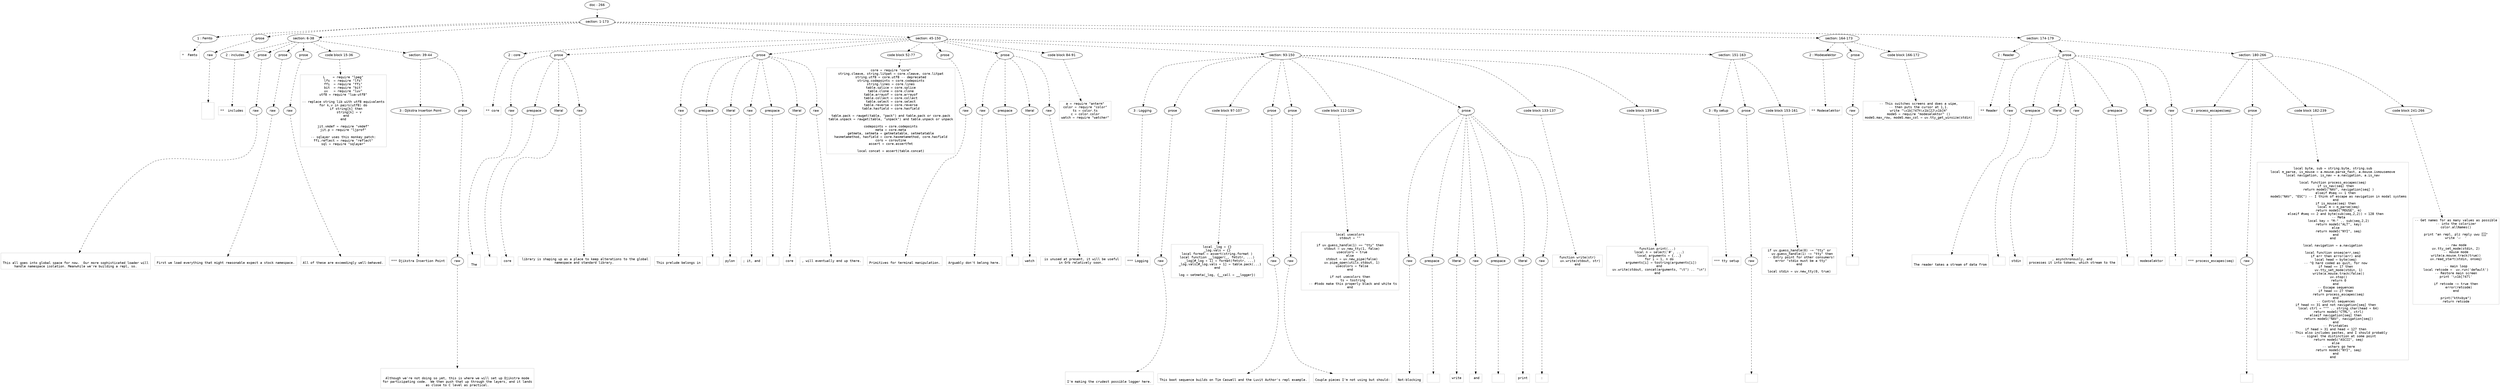digraph lpegNode {

node [fontname=Helvetica]
edge [style=dashed]

doc_0 [label="doc - 266"]


doc_0 -> { section_1}
{rank=same; section_1}

section_1 [label="section: 1-173"]


// END RANK doc_0

section_1 -> { header_2 prose_3 section_4 section_5 section_6 section_7}
{rank=same; header_2 prose_3 section_4 section_5 section_6 section_7}

header_2 [label="1 : Femto"]

prose_3 [label="prose"]

section_4 [label="section: 6-38"]

section_5 [label="section: 45-150"]

section_6 [label="section: 164-173"]

section_7 [label="section: 174-179"]


// END RANK section_1

header_2 -> leaf_8
leaf_8  [color=Gray,shape=rectangle,fontname=Inconsolata,label="*  Femto"]
// END RANK header_2

prose_3 -> { raw_9}
{rank=same; raw_9}

raw_9 [label="raw"]


// END RANK prose_3

raw_9 -> leaf_10
leaf_10  [color=Gray,shape=rectangle,fontname=Inconsolata,label="



"]
// END RANK raw_9

section_4 -> { header_11 prose_12 prose_13 prose_14 codeblock_15 section_16}
{rank=same; header_11 prose_12 prose_13 prose_14 codeblock_15 section_16}

header_11 [label="2 : includes"]

prose_12 [label="prose"]

prose_13 [label="prose"]

prose_14 [label="prose"]

codeblock_15 [label="code block 15-36"]

section_16 [label="section: 39-44"]


// END RANK section_4

header_11 -> leaf_17
leaf_17  [color=Gray,shape=rectangle,fontname=Inconsolata,label="**  includes"]
// END RANK header_11

prose_12 -> { raw_18}
{rank=same; raw_18}

raw_18 [label="raw"]


// END RANK prose_12

raw_18 -> leaf_19
leaf_19  [color=Gray,shape=rectangle,fontname=Inconsolata,label="

This all goes into global space for now.  Our more sophisticated loader will
handle namespace isolation. Meanwhile we're building a repl, so.
"]
// END RANK raw_18

prose_13 -> { raw_20}
{rank=same; raw_20}

raw_20 [label="raw"]


// END RANK prose_13

raw_20 -> leaf_21
leaf_21  [color=Gray,shape=rectangle,fontname=Inconsolata,label="
First we load everything that might reasonable expect a stock namespace.
"]
// END RANK raw_20

prose_14 -> { raw_22}
{rank=same; raw_22}

raw_22 [label="raw"]


// END RANK prose_14

raw_22 -> leaf_23
leaf_23  [color=Gray,shape=rectangle,fontname=Inconsolata,label="
All of these are exceedingly well-behaved.
"]
// END RANK raw_22

codeblock_15 -> leaf_24
leaf_24  [color=Gray,shape=rectangle,fontname=Inconsolata,label="L    = require \"lpeg\"
lfs  = require \"lfs\"
ffi  = require \"ffi\"
bit  = require \"bit\"
uv   = require \"luv\"
utf8 = require \"lua-utf8\"

-- replace string lib with utf8 equivalents
for k,v in pairs(utf8) do
   if string[k] then
      string[k] = v
   end
end

jit.vmdef = require \"vmdef\"
jit.p = require \"ljprof\"

-- sqlayer uses this monkey patch:
ffi.reflect = require \"reflect\"
sql = require \"sqlayer\""]
// END RANK codeblock_15

section_16 -> { header_25 prose_26}
{rank=same; header_25 prose_26}

header_25 [label="3 : Djikstra Insertion Point"]

prose_26 [label="prose"]


// END RANK section_16

header_25 -> leaf_27
leaf_27  [color=Gray,shape=rectangle,fontname=Inconsolata,label="*** Djikstra Insertion Point"]
// END RANK header_25

prose_26 -> { raw_28}
{rank=same; raw_28}

raw_28 [label="raw"]


// END RANK prose_26

raw_28 -> leaf_29
leaf_29  [color=Gray,shape=rectangle,fontname=Inconsolata,label="

Although we're not doing so yet, this is where we will set up Djikstra mode
for participating code.  We then push that up through the layers, and it lands
as close to C level as practical.
"]
// END RANK raw_28

section_5 -> { header_30 prose_31 prose_32 codeblock_33 prose_34 prose_35 codeblock_36 section_37 section_38}
{rank=same; header_30 prose_31 prose_32 codeblock_33 prose_34 prose_35 codeblock_36 section_37 section_38}

header_30 [label="2 : core"]

prose_31 [label="prose"]

prose_32 [label="prose"]

codeblock_33 [label="code block 52-77"]

prose_34 [label="prose"]

prose_35 [label="prose"]

codeblock_36 [label="code block 84-91"]

section_37 [label="section: 93-150"]

section_38 [label="section: 151-163"]


// END RANK section_5

header_30 -> leaf_39
leaf_39  [color=Gray,shape=rectangle,fontname=Inconsolata,label="** core"]
// END RANK header_30

prose_31 -> { raw_40 prespace_41 literal_42 raw_43}
{rank=same; raw_40 prespace_41 literal_42 raw_43}

raw_40 [label="raw"]

prespace_41 [label="prespace"]

literal_42 [label="literal"]

raw_43 [label="raw"]


// END RANK prose_31

raw_40 -> leaf_44
leaf_44  [color=Gray,shape=rectangle,fontname=Inconsolata,label="

The"]
// END RANK raw_40

prespace_41 -> leaf_45
leaf_45  [color=Gray,shape=rectangle,fontname=Inconsolata,label=" "]
// END RANK prespace_41

literal_42 -> leaf_46
leaf_46  [color=Gray,shape=rectangle,fontname=Inconsolata,label="core"]
// END RANK literal_42

raw_43 -> leaf_47
leaf_47  [color=Gray,shape=rectangle,fontname=Inconsolata,label=" library is shaping up as a place to keep alterations to the global
namespace and standard library.
"]
// END RANK raw_43

prose_32 -> { raw_48 prespace_49 literal_50 raw_51 prespace_52 literal_53 raw_54}
{rank=same; raw_48 prespace_49 literal_50 raw_51 prespace_52 literal_53 raw_54}

raw_48 [label="raw"]

prespace_49 [label="prespace"]

literal_50 [label="literal"]

raw_51 [label="raw"]

prespace_52 [label="prespace"]

literal_53 [label="literal"]

raw_54 [label="raw"]


// END RANK prose_32

raw_48 -> leaf_55
leaf_55  [color=Gray,shape=rectangle,fontname=Inconsolata,label="
This prelude belongs in"]
// END RANK raw_48

prespace_49 -> leaf_56
leaf_56  [color=Gray,shape=rectangle,fontname=Inconsolata,label=" "]
// END RANK prespace_49

literal_50 -> leaf_57
leaf_57  [color=Gray,shape=rectangle,fontname=Inconsolata,label="pylon"]
// END RANK literal_50

raw_51 -> leaf_58
leaf_58  [color=Gray,shape=rectangle,fontname=Inconsolata,label="; it, and"]
// END RANK raw_51

prespace_52 -> leaf_59
leaf_59  [color=Gray,shape=rectangle,fontname=Inconsolata,label=" "]
// END RANK prespace_52

literal_53 -> leaf_60
leaf_60  [color=Gray,shape=rectangle,fontname=Inconsolata,label="core"]
// END RANK literal_53

raw_54 -> leaf_61
leaf_61  [color=Gray,shape=rectangle,fontname=Inconsolata,label=", will eventually end up there.
"]
// END RANK raw_54

codeblock_33 -> leaf_62
leaf_62  [color=Gray,shape=rectangle,fontname=Inconsolata,label="core = require \"core\"
string.cleave, string.litpat = core.cleave, core.litpat
string.utf8 = core.utf8 -- deprecated
string.codepoints = core.codepoints
string.lines = core.lines
table.splice = core.splice
table.clone = core.clone
table.arrayof = core.arrayof
table.collect = core.collect
table.select = core.select
table.reverse = core.reverse
table.hasfield = core.hasfield

table.pack = rawget(table, \"pack\") and table.pack or core.pack
table.unpack = rawget(table, \"unpack\") and table.unpack or unpack

codepoints = core.codepoints
meta = core.meta
getmeta, setmeta = getmetatable, setmetatable
hasmetamethod, hasfield = core.hasmetamethod, core.hasfield
coro = coroutine
assert = core.assertfmt

local concat = assert(table.concat)"]
// END RANK codeblock_33

prose_34 -> { raw_63}
{rank=same; raw_63}

raw_63 [label="raw"]


// END RANK prose_34

raw_63 -> leaf_64
leaf_64  [color=Gray,shape=rectangle,fontname=Inconsolata,label="
Primitives for terminal manipulation.
"]
// END RANK raw_63

prose_35 -> { raw_65 prespace_66 literal_67 raw_68}
{rank=same; raw_65 prespace_66 literal_67 raw_68}

raw_65 [label="raw"]

prespace_66 [label="prespace"]

literal_67 [label="literal"]

raw_68 [label="raw"]


// END RANK prose_35

raw_65 -> leaf_69
leaf_69  [color=Gray,shape=rectangle,fontname=Inconsolata,label="
Arguably don't belong here."]
// END RANK raw_65

prespace_66 -> leaf_70
leaf_70  [color=Gray,shape=rectangle,fontname=Inconsolata,label=" "]
// END RANK prespace_66

literal_67 -> leaf_71
leaf_71  [color=Gray,shape=rectangle,fontname=Inconsolata,label="watch"]
// END RANK literal_67

raw_68 -> leaf_72
leaf_72  [color=Gray,shape=rectangle,fontname=Inconsolata,label=" is unused at present, it will be useful
in Orb relatively soon.
"]
// END RANK raw_68

codeblock_36 -> leaf_73
leaf_73  [color=Gray,shape=rectangle,fontname=Inconsolata,label="a = require \"anterm\"
color = require \"color\"
ts = color.ts
c = color.color
watch = require \"watcher\"
"]
// END RANK codeblock_36

section_37 -> { header_74 prose_75 codeblock_76 prose_77 prose_78 codeblock_79 prose_80 codeblock_81 codeblock_82}
{rank=same; header_74 prose_75 codeblock_76 prose_77 prose_78 codeblock_79 prose_80 codeblock_81 codeblock_82}

header_74 [label="3 : Logging"]

prose_75 [label="prose"]

codeblock_76 [label="code block 97-107"]

prose_77 [label="prose"]

prose_78 [label="prose"]

codeblock_79 [label="code block 112-129"]

prose_80 [label="prose"]

codeblock_81 [label="code block 133-137"]

codeblock_82 [label="code block 139-148"]


// END RANK section_37

header_74 -> leaf_83
leaf_83  [color=Gray,shape=rectangle,fontname=Inconsolata,label="*** Logging"]
// END RANK header_74

prose_75 -> { raw_84}
{rank=same; raw_84}

raw_84 [label="raw"]


// END RANK prose_75

raw_84 -> leaf_85
leaf_85  [color=Gray,shape=rectangle,fontname=Inconsolata,label="

I'm making the crudest possible logger here.
"]
// END RANK raw_84

codeblock_76 -> leaf_86
leaf_86  [color=Gray,shape=rectangle,fontname=Inconsolata,label="local _log = {}
_log.vals = {}
local format = assert(string.format )
local function __logger(_, fmtstr, ...)
   _log[#_log + 1] = format(fmtstr, ...)
   _log.vals[#_log.vals + 1] = table.pack(...)
end

log = setmeta(_log, {__call = __logger})"]
// END RANK codeblock_76

prose_77 -> { raw_87}
{rank=same; raw_87}

raw_87 [label="raw"]


// END RANK prose_77

raw_87 -> leaf_88
leaf_88  [color=Gray,shape=rectangle,fontname=Inconsolata,label="
This boot sequence builds on Tim Caswell and the Luvit Author's repl example.
"]
// END RANK raw_87

prose_78 -> { raw_89}
{rank=same; raw_89}

raw_89 [label="raw"]


// END RANK prose_78

raw_89 -> leaf_90
leaf_90  [color=Gray,shape=rectangle,fontname=Inconsolata,label="
Couple pieces I'm not using but should:"]
// END RANK raw_89

codeblock_79 -> leaf_91
leaf_91  [color=Gray,shape=rectangle,fontname=Inconsolata,label="local usecolors
stdout = \"\"

if uv.guess_handle(1) == \"tty\" then
  stdout = uv.new_tty(1, false)
  usecolors = true
else
  stdout = uv.new_pipe(false)
  uv.pipe_open(utils.stdout, 1)
  usecolors = false
end

if not usecolors then
   ts = tostring
   -- #todo make this properly black and white ts
end"]
// END RANK codeblock_79

prose_80 -> { raw_92 prespace_93 literal_94 raw_95 prespace_96 literal_97 raw_98}
{rank=same; raw_92 prespace_93 literal_94 raw_95 prespace_96 literal_97 raw_98}

raw_92 [label="raw"]

prespace_93 [label="prespace"]

literal_94 [label="literal"]

raw_95 [label="raw"]

prespace_96 [label="prespace"]

literal_97 [label="literal"]

raw_98 [label="raw"]


// END RANK prose_80

raw_92 -> leaf_99
leaf_99  [color=Gray,shape=rectangle,fontname=Inconsolata,label="
Not-blocking"]
// END RANK raw_92

prespace_93 -> leaf_100
leaf_100  [color=Gray,shape=rectangle,fontname=Inconsolata,label=" "]
// END RANK prespace_93

literal_94 -> leaf_101
leaf_101  [color=Gray,shape=rectangle,fontname=Inconsolata,label="write"]
// END RANK literal_94

raw_95 -> leaf_102
leaf_102  [color=Gray,shape=rectangle,fontname=Inconsolata,label=" and"]
// END RANK raw_95

prespace_96 -> leaf_103
leaf_103  [color=Gray,shape=rectangle,fontname=Inconsolata,label=" "]
// END RANK prespace_96

literal_97 -> leaf_104
leaf_104  [color=Gray,shape=rectangle,fontname=Inconsolata,label="print"]
// END RANK literal_97

raw_98 -> leaf_105
leaf_105  [color=Gray,shape=rectangle,fontname=Inconsolata,label=":
"]
// END RANK raw_98

codeblock_81 -> leaf_106
leaf_106  [color=Gray,shape=rectangle,fontname=Inconsolata,label="function write(str)
   uv.write(stdout, str)
end"]
// END RANK codeblock_81

codeblock_82 -> leaf_107
leaf_107  [color=Gray,shape=rectangle,fontname=Inconsolata,label="function print(...)
  local n = select('#', ...)
  local arguments = {...}
  for i = 1, n do
    arguments[i] = tostring(arguments[i])
  end
  uv.write(stdout, concat(arguments, \"\\t\") .. \"\\n\")
end"]
// END RANK codeblock_82

section_38 -> { header_108 prose_109 codeblock_110}
{rank=same; header_108 prose_109 codeblock_110}

header_108 [label="3 : tty setup"]

prose_109 [label="prose"]

codeblock_110 [label="code block 153-161"]


// END RANK section_38

header_108 -> leaf_111
leaf_111  [color=Gray,shape=rectangle,fontname=Inconsolata,label="*** tty setup"]
// END RANK header_108

prose_109 -> { raw_112}
{rank=same; raw_112}

raw_112 [label="raw"]


// END RANK prose_109

raw_112 -> leaf_113
leaf_113  [color=Gray,shape=rectangle,fontname=Inconsolata,label="
"]
// END RANK raw_112

codeblock_110 -> leaf_114
leaf_114  [color=Gray,shape=rectangle,fontname=Inconsolata,label="if uv.guess_handle(0) ~= \"tty\" or
   uv.guess_handle(1) ~= \"tty\" then
  -- Entry point for other consumers!
  error \"stdio must be a tty\"
end

local stdin = uv.new_tty(0, true)"]
// END RANK codeblock_110

section_6 -> { header_115 prose_116 codeblock_117}
{rank=same; header_115 prose_116 codeblock_117}

header_115 [label="2 : Modeselektor"]

prose_116 [label="prose"]

codeblock_117 [label="code block 166-172"]


// END RANK section_6

header_115 -> leaf_118
leaf_118  [color=Gray,shape=rectangle,fontname=Inconsolata,label="** Modeselektor"]
// END RANK header_115

prose_116 -> { raw_119}
{rank=same; raw_119}

raw_119 [label="raw"]


// END RANK prose_116

raw_119 -> leaf_120
leaf_120  [color=Gray,shape=rectangle,fontname=Inconsolata,label="
"]
// END RANK raw_119

codeblock_117 -> leaf_121
leaf_121  [color=Gray,shape=rectangle,fontname=Inconsolata,label="-- This switches screens and does a wipe,
-- then puts the cursor at 1,1.
write \"\\x1b[?47h\\x1b[2J\\x1b[H\"
modeS = require \"modeselektor\" ()
modeS.max_row, modeS.max_col = uv.tty_get_winsize(stdin)"]
// END RANK codeblock_117

section_7 -> { header_122 prose_123 section_124}
{rank=same; header_122 prose_123 section_124}

header_122 [label="2 : Reader"]

prose_123 [label="prose"]

section_124 [label="section: 180-266"]


// END RANK section_7

header_122 -> leaf_125
leaf_125  [color=Gray,shape=rectangle,fontname=Inconsolata,label="** Reader"]
// END RANK header_122

prose_123 -> { raw_126 prespace_127 literal_128 raw_129 prespace_130 literal_131 raw_132}
{rank=same; raw_126 prespace_127 literal_128 raw_129 prespace_130 literal_131 raw_132}

raw_126 [label="raw"]

prespace_127 [label="prespace"]

literal_128 [label="literal"]

raw_129 [label="raw"]

prespace_130 [label="prespace"]

literal_131 [label="literal"]

raw_132 [label="raw"]


// END RANK prose_123

raw_126 -> leaf_133
leaf_133  [color=Gray,shape=rectangle,fontname=Inconsolata,label="

The reader takes a stream of data from"]
// END RANK raw_126

prespace_127 -> leaf_134
leaf_134  [color=Gray,shape=rectangle,fontname=Inconsolata,label=" "]
// END RANK prespace_127

literal_128 -> leaf_135
leaf_135  [color=Gray,shape=rectangle,fontname=Inconsolata,label="stdin"]
// END RANK literal_128

raw_129 -> leaf_136
leaf_136  [color=Gray,shape=rectangle,fontname=Inconsolata,label=", asynchronously, and
processes it into tokens, which stream to the"]
// END RANK raw_129

prespace_130 -> leaf_137
leaf_137  [color=Gray,shape=rectangle,fontname=Inconsolata,label=" "]
// END RANK prespace_130

literal_131 -> leaf_138
leaf_138  [color=Gray,shape=rectangle,fontname=Inconsolata,label="modeselektor"]
// END RANK literal_131

raw_132 -> leaf_139
leaf_139  [color=Gray,shape=rectangle,fontname=Inconsolata,label=".

"]
// END RANK raw_132

section_124 -> { header_140 prose_141 codeblock_142 codeblock_143}
{rank=same; header_140 prose_141 codeblock_142 codeblock_143}

header_140 [label="3 : process_escapes(seq)"]

prose_141 [label="prose"]

codeblock_142 [label="code block 182-239"]

codeblock_143 [label="code block 241-266"]


// END RANK section_124

header_140 -> leaf_144
leaf_144  [color=Gray,shape=rectangle,fontname=Inconsolata,label="*** process_escapes(seq)"]
// END RANK header_140

prose_141 -> { raw_145}
{rank=same; raw_145}

raw_145 [label="raw"]


// END RANK prose_141

raw_145 -> leaf_146
leaf_146  [color=Gray,shape=rectangle,fontname=Inconsolata,label="
"]
// END RANK raw_145

codeblock_142 -> leaf_147
leaf_147  [color=Gray,shape=rectangle,fontname=Inconsolata,label="
local byte, sub = string.byte, string.sub
local m_parse, is_mouse = a.mouse.parse_fast, a.mouse.ismousemove
local navigation, is_nav = a.navigation, a.is_nav

local function process_escapes(seq)
   if is_nav(seq) then
      return modeS(\"NAV\", navigation[seq] )
   elseif #seq == 1 then
      modeS(\"NAV\", \"ESC\") -- I think of escape as navigation in modal systems
   end
   if is_mouse(seq) then
      local m = m_parse(seq)
      return modeS(\"MOUSE\", m)
   elseif #seq == 2 and byte(sub(seq,2,2)) < 128 then
      -- Meta
      local key = \"M-\" .. sub(seq,2,2)
      return modeS(\"ALT\", key)
   else
      return modeS(\"NYI\", seq)
   end
end

local navigation = a.navigation

local function onseq(err,seq)
   if err then error(err) end
   local head = byte(seq)
   -- ^Q hard coded as quit, for now
   if head == 17 then
      uv.tty_set_mode(stdin, 1)
      write(a.mouse.track(false))
      uv.stop()
      return 0
   end
   -- Escape sequences
   if head == 27 then
      return process_escapes(seq)
   end
   -- Control sequences
   if head <= 31 and not navigation[seq] then
      local ctrl = \"^\" .. string.char(head + 64)
      return modeS(\"CTRL\", ctrl)
   elseif navigation[seq] then
      return modeS(\"NAV\", navigation[seq])
   end
   -- Printables
   if head > 31 and head < 127 then
      -- This also includes pastes, and I should probably
      -- signal the distinction at some point
      return modeS(\"ASCII\", seq)
   else
      -- wchars go here
      return modeS(\"NYI\", seq)
   end
end"]
// END RANK codeblock_142

codeblock_143 -> leaf_148
leaf_148  [color=Gray,shape=rectangle,fontname=Inconsolata,label="-- Get names for as many values as possible
-- into the colorizer
color.allNames()

print \"an repl, plz reply uwu 👀\"
write '👉  '

-- raw mode
uv.tty_set_mode(stdin, 2)
-- mouse mode
write(a.mouse.track(true))
uv.read_start(stdin, onseq)

-- main loop
local retcode =  uv.run('default')
-- Restore main screen
print '\\x1b[?47l'

if retcode ~= true then
   error(retcode)
end

print(\"kthxbye\")
return retcode"]
// END RANK codeblock_143


}
